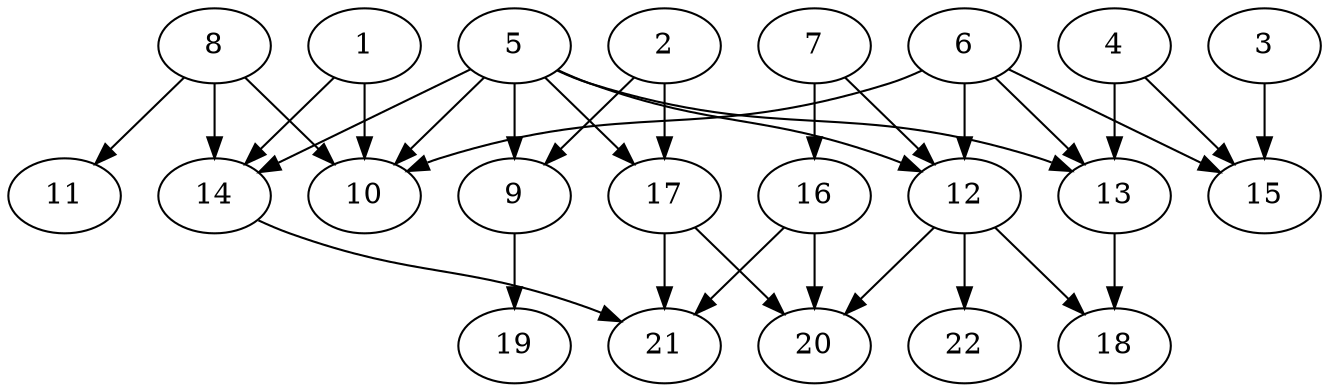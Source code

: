 // DAG (tier=2-normal, mode=data, n=22, ccr=0.424, fat=0.635, density=0.417, regular=0.538, jump=0.117, mindata=2097152, maxdata=16777216)
// DAG automatically generated by daggen at Sun Aug 24 16:33:34 2025
// /home/ermia/Project/Environments/daggen/bin/daggen --dot --ccr 0.424 --fat 0.635 --regular 0.538 --density 0.417 --jump 0.117 --mindata 2097152 --maxdata 16777216 -n 22 
digraph G {
  1 [size="4322661257429334528", alpha="0.20", expect_size="2161330628714667264"]
  1 -> 10 [size ="1549276073164800"]
  1 -> 14 [size ="1549276073164800"]
  2 [size="438675446755829696", alpha="0.01", expect_size="219337723377914848"]
  2 -> 9 [size ="199687801929728"]
  2 -> 17 [size ="199687801929728"]
  3 [size="364872887107904448", alpha="0.07", expect_size="182436443553952224"]
  3 -> 15 [size ="337823639011328"]
  4 [size="1086746411675172096", alpha="0.17", expect_size="543373205837586048"]
  4 -> 13 [size ="690849054720000"]
  4 -> 15 [size ="690849054720000"]
  5 [size="3763337703316258816000", alpha="0.06", expect_size="1881668851658129408000"]
  5 -> 9 [size ="1935554694348800"]
  5 -> 10 [size ="1935554694348800"]
  5 -> 12 [size ="1935554694348800"]
  5 -> 13 [size ="1935554694348800"]
  5 -> 14 [size ="1935554694348800"]
  5 -> 17 [size ="1935554694348800"]
  6 [size="1774899896904386", alpha="0.04", expect_size="887449948452193"]
  6 -> 10 [size ="171079419035648"]
  6 -> 12 [size ="171079419035648"]
  6 -> 13 [size ="171079419035648"]
  6 -> 15 [size ="171079419035648"]
  7 [size="545153264828682880", alpha="0.13", expect_size="272576632414341440"]
  7 -> 12 [size ="288258105802752"]
  7 -> 16 [size ="288258105802752"]
  8 [size="552440230936552931328", alpha="0.04", expect_size="276220115468276465664"]
  8 -> 10 [size ="538617160138752"]
  8 -> 11 [size ="538617160138752"]
  8 -> 14 [size ="538617160138752"]
  9 [size="3905567613284553588736", alpha="0.03", expect_size="1952783806642276794368"]
  9 -> 19 [size ="1984020221001728"]
  10 [size="43763683489678256", alpha="0.19", expect_size="21881841744839128"]
  11 [size="3697005292241207296", alpha="0.07", expect_size="1848502646120603648"]
  12 [size="82288147325565920", alpha="0.02", expect_size="41144073662782960"]
  12 -> 18 [size ="156696546639872"]
  12 -> 20 [size ="156696546639872"]
  12 -> 22 [size ="156696546639872"]
  13 [size="567466126699659264000", alpha="0.12", expect_size="283733063349829632000"]
  13 -> 18 [size ="548340026572800"]
  14 [size="755149000344208384", alpha="0.11", expect_size="377574500172104192"]
  14 -> 21 [size ="316865540784128"]
  15 [size="1337477149536724480", alpha="0.16", expect_size="668738574768362240"]
  16 [size="3399640523919690039296", alpha="0.16", expect_size="1699820261959845019648"]
  16 -> 20 [size ="1808750449000448"]
  16 -> 21 [size ="1808750449000448"]
  17 [size="1259520914602648320", alpha="0.07", expect_size="629760457301324160"]
  17 -> 20 [size ="1192307114115072"]
  17 -> 21 [size ="1192307114115072"]
  18 [size="1052323922528225024", alpha="0.13", expect_size="526161961264112512"]
  19 [size="3131249721427175424", alpha="0.19", expect_size="1565624860713587712"]
  20 [size="980259156569032576", alpha="0.02", expect_size="490129578284516288"]
  21 [size="539308618774086680576", alpha="0.14", expect_size="269654309387043340288"]
  22 [size="378115407286578240", alpha="0.13", expect_size="189057703643289120"]
}